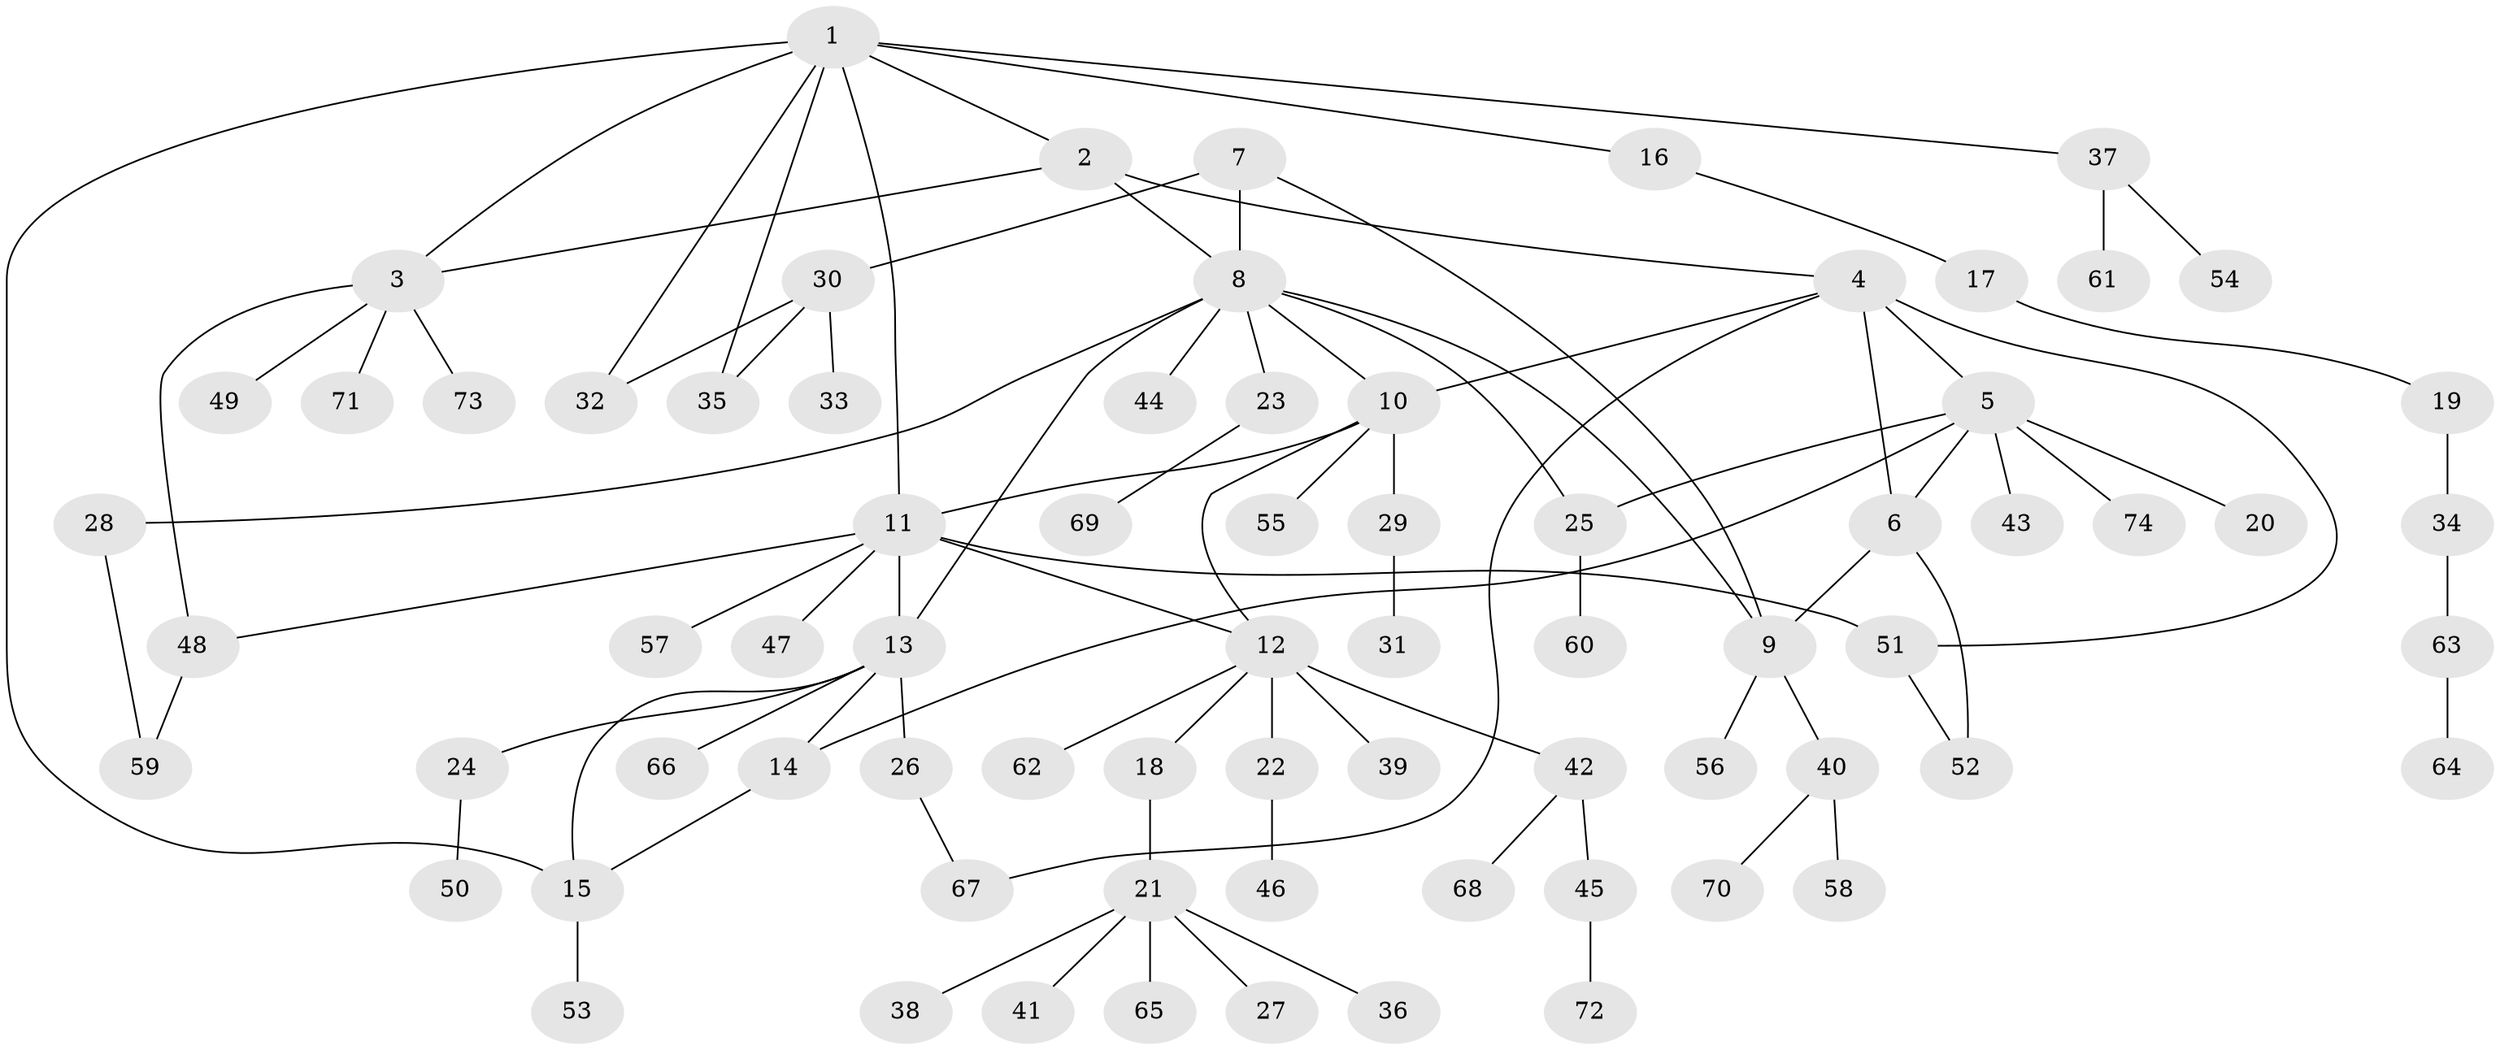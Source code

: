 // coarse degree distribution, {6: 0.10344827586206896, 5: 0.06896551724137931, 9: 0.034482758620689655, 1: 0.6896551724137931, 3: 0.034482758620689655, 2: 0.034482758620689655, 8: 0.034482758620689655}
// Generated by graph-tools (version 1.1) at 2025/57/03/04/25 21:57:37]
// undirected, 74 vertices, 92 edges
graph export_dot {
graph [start="1"]
  node [color=gray90,style=filled];
  1;
  2;
  3;
  4;
  5;
  6;
  7;
  8;
  9;
  10;
  11;
  12;
  13;
  14;
  15;
  16;
  17;
  18;
  19;
  20;
  21;
  22;
  23;
  24;
  25;
  26;
  27;
  28;
  29;
  30;
  31;
  32;
  33;
  34;
  35;
  36;
  37;
  38;
  39;
  40;
  41;
  42;
  43;
  44;
  45;
  46;
  47;
  48;
  49;
  50;
  51;
  52;
  53;
  54;
  55;
  56;
  57;
  58;
  59;
  60;
  61;
  62;
  63;
  64;
  65;
  66;
  67;
  68;
  69;
  70;
  71;
  72;
  73;
  74;
  1 -- 2;
  1 -- 3;
  1 -- 11;
  1 -- 15;
  1 -- 16;
  1 -- 32;
  1 -- 35;
  1 -- 37;
  2 -- 3;
  2 -- 4;
  2 -- 8;
  3 -- 48;
  3 -- 49;
  3 -- 71;
  3 -- 73;
  4 -- 5;
  4 -- 6;
  4 -- 10;
  4 -- 51;
  4 -- 67;
  5 -- 6;
  5 -- 14;
  5 -- 20;
  5 -- 25;
  5 -- 43;
  5 -- 74;
  6 -- 9;
  6 -- 52;
  7 -- 8;
  7 -- 9;
  7 -- 30;
  8 -- 9;
  8 -- 10;
  8 -- 13;
  8 -- 23;
  8 -- 25;
  8 -- 28;
  8 -- 44;
  9 -- 40;
  9 -- 56;
  10 -- 11;
  10 -- 12;
  10 -- 29;
  10 -- 55;
  11 -- 12;
  11 -- 13;
  11 -- 47;
  11 -- 48;
  11 -- 51;
  11 -- 57;
  12 -- 18;
  12 -- 22;
  12 -- 39;
  12 -- 42;
  12 -- 62;
  13 -- 14;
  13 -- 15;
  13 -- 24;
  13 -- 26;
  13 -- 66;
  14 -- 15;
  15 -- 53;
  16 -- 17;
  17 -- 19;
  18 -- 21;
  19 -- 34;
  21 -- 27;
  21 -- 36;
  21 -- 38;
  21 -- 41;
  21 -- 65;
  22 -- 46;
  23 -- 69;
  24 -- 50;
  25 -- 60;
  26 -- 67;
  28 -- 59;
  29 -- 31;
  30 -- 32;
  30 -- 33;
  30 -- 35;
  34 -- 63;
  37 -- 54;
  37 -- 61;
  40 -- 58;
  40 -- 70;
  42 -- 45;
  42 -- 68;
  45 -- 72;
  48 -- 59;
  51 -- 52;
  63 -- 64;
}

